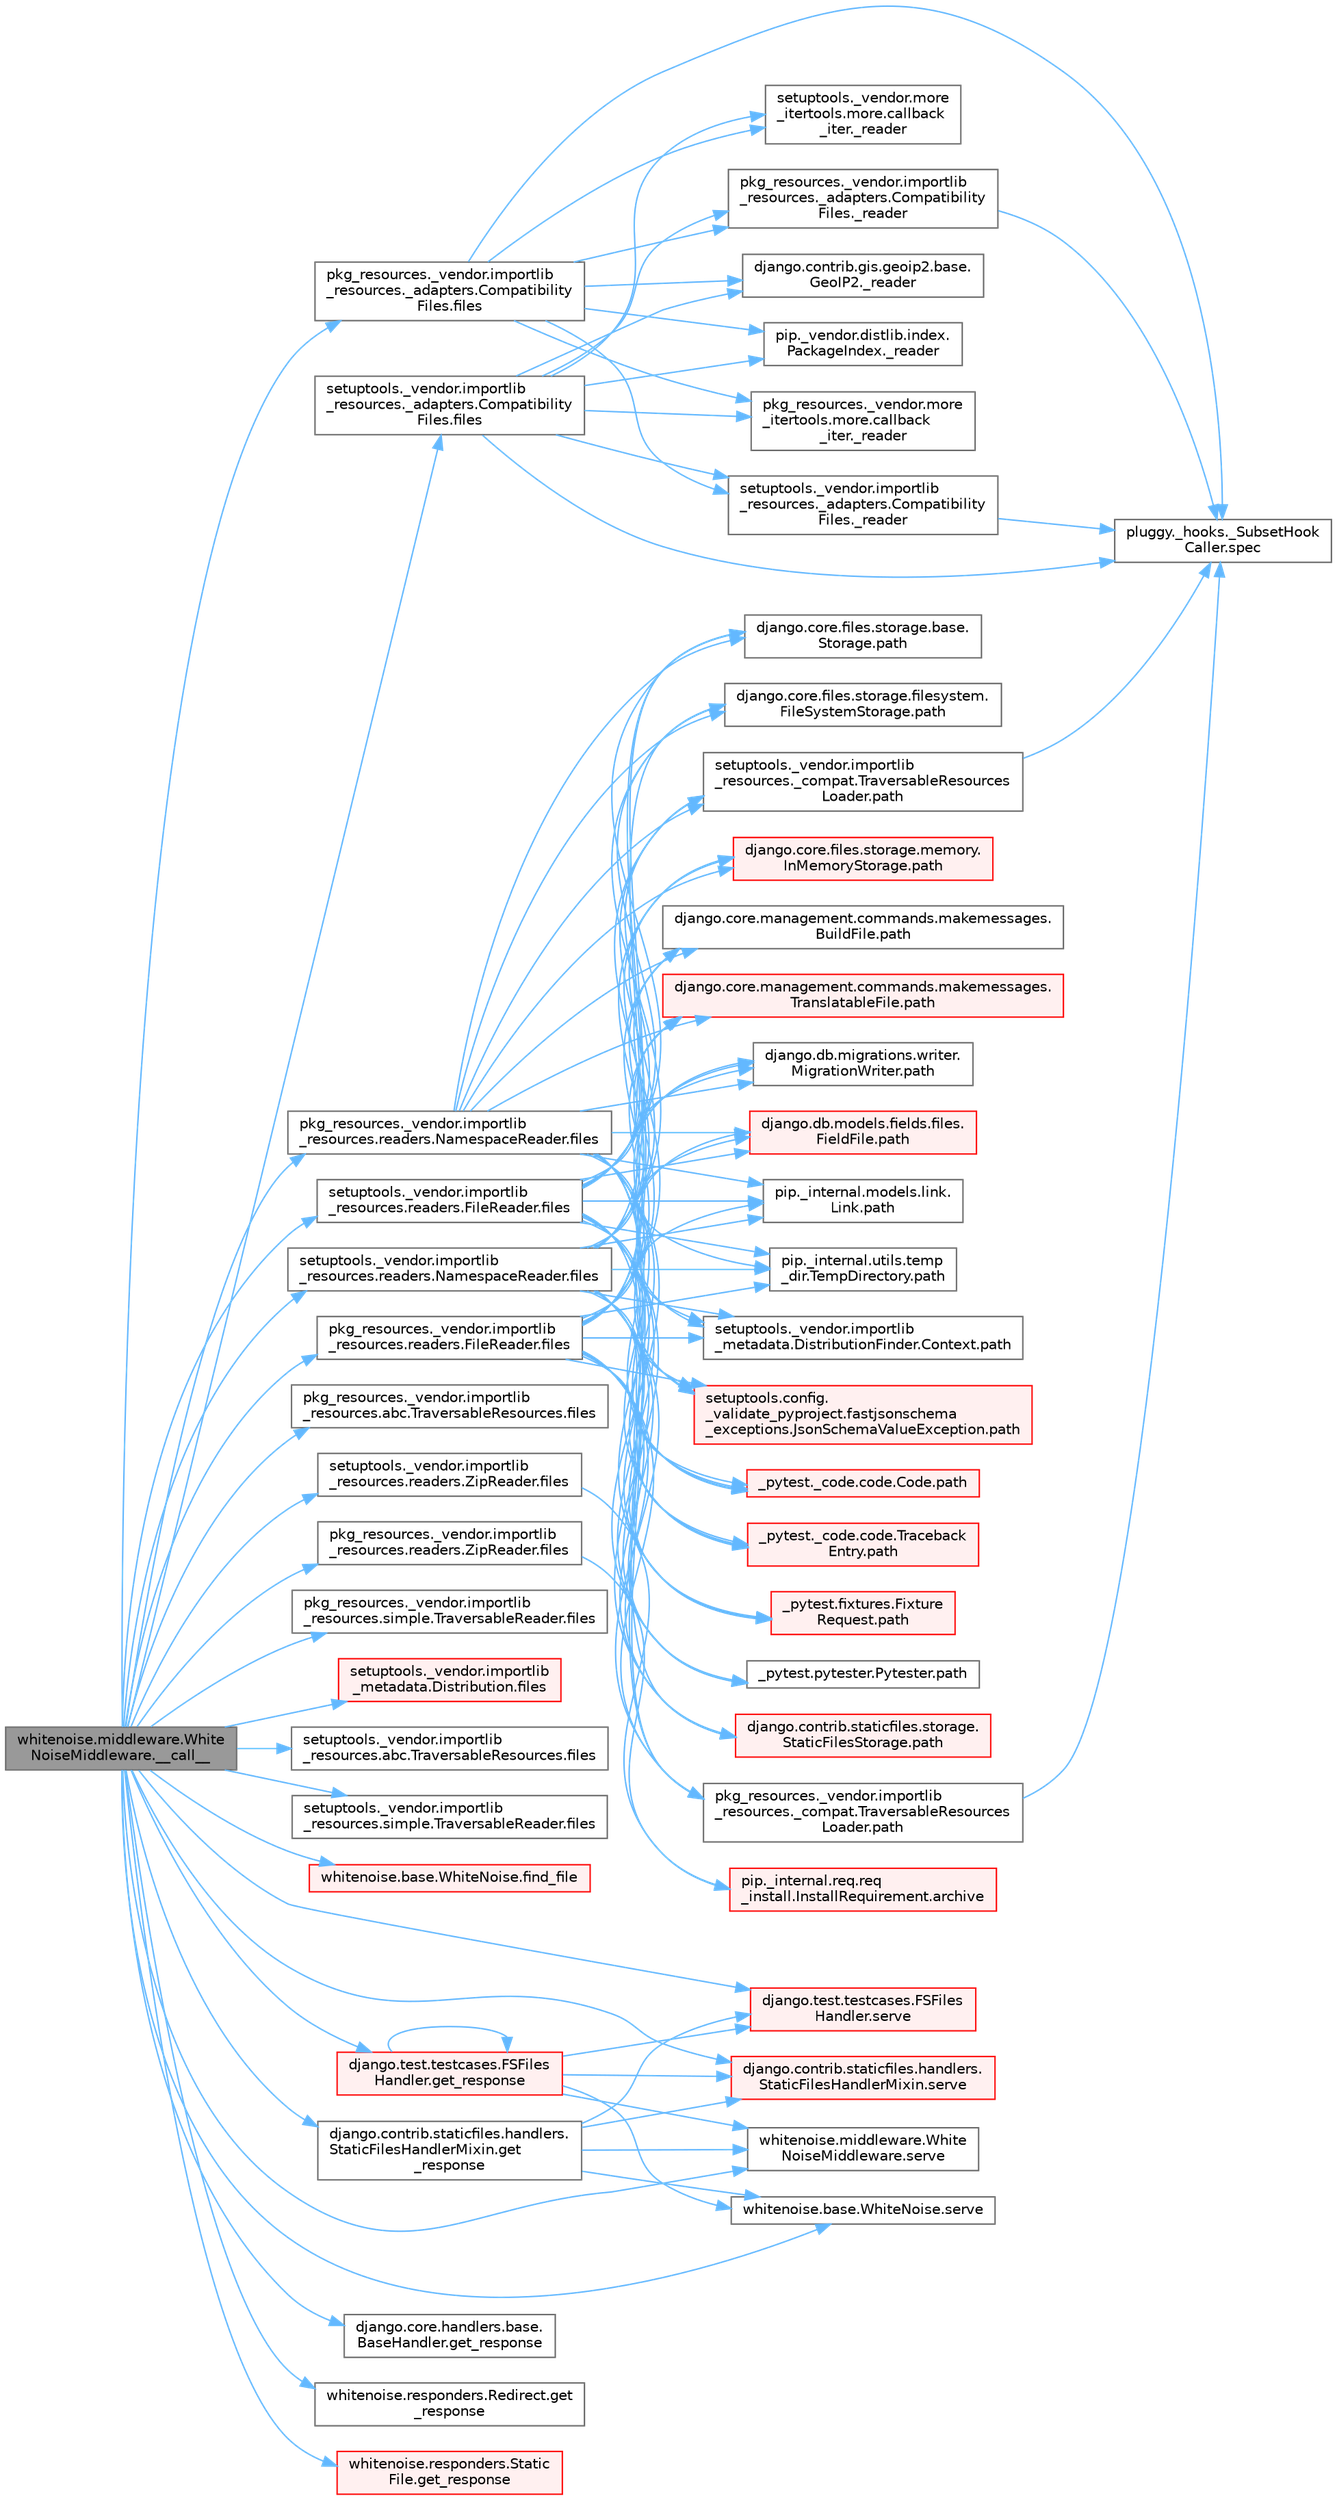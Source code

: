 digraph "whitenoise.middleware.WhiteNoiseMiddleware.__call__"
{
 // LATEX_PDF_SIZE
  bgcolor="transparent";
  edge [fontname=Helvetica,fontsize=10,labelfontname=Helvetica,labelfontsize=10];
  node [fontname=Helvetica,fontsize=10,shape=box,height=0.2,width=0.4];
  rankdir="LR";
  Node1 [id="Node000001",label="whitenoise.middleware.White\lNoiseMiddleware.__call__",height=0.2,width=0.4,color="gray40", fillcolor="grey60", style="filled", fontcolor="black",tooltip=" "];
  Node1 -> Node2 [id="edge1_Node000001_Node000002",color="steelblue1",style="solid",tooltip=" "];
  Node2 [id="Node000002",label="pkg_resources._vendor.importlib\l_resources._adapters.Compatibility\lFiles.files",height=0.2,width=0.4,color="grey40", fillcolor="white", style="filled",URL="$classpkg__resources_1_1__vendor_1_1importlib__resources_1_1__adapters_1_1_compatibility_files.html#a8b9d338ee8b5f6f2b1b612d2835a5528",tooltip=" "];
  Node2 -> Node3 [id="edge2_Node000002_Node000003",color="steelblue1",style="solid",tooltip=" "];
  Node3 [id="Node000003",label="django.contrib.gis.geoip2.base.\lGeoIP2._reader",height=0.2,width=0.4,color="grey40", fillcolor="white", style="filled",URL="$classdjango_1_1contrib_1_1gis_1_1geoip2_1_1base_1_1_geo_i_p2.html#a3602c469d02744ad210583e2b571c286",tooltip=" "];
  Node2 -> Node4 [id="edge3_Node000002_Node000004",color="steelblue1",style="solid",tooltip=" "];
  Node4 [id="Node000004",label="pip._vendor.distlib.index.\lPackageIndex._reader",height=0.2,width=0.4,color="grey40", fillcolor="white", style="filled",URL="$classpip_1_1__vendor_1_1distlib_1_1index_1_1_package_index.html#a101ab2cbea9c2a66818e368a1b783665",tooltip=" "];
  Node2 -> Node5 [id="edge4_Node000002_Node000005",color="steelblue1",style="solid",tooltip=" "];
  Node5 [id="Node000005",label="pkg_resources._vendor.importlib\l_resources._adapters.Compatibility\lFiles._reader",height=0.2,width=0.4,color="grey40", fillcolor="white", style="filled",URL="$classpkg__resources_1_1__vendor_1_1importlib__resources_1_1__adapters_1_1_compatibility_files.html#adb88d9d6cdd3ccde8543d5aff0e263cc",tooltip=" "];
  Node5 -> Node6 [id="edge5_Node000005_Node000006",color="steelblue1",style="solid",tooltip=" "];
  Node6 [id="Node000006",label="pluggy._hooks._SubsetHook\lCaller.spec",height=0.2,width=0.4,color="grey40", fillcolor="white", style="filled",URL="$classpluggy_1_1__hooks_1_1___subset_hook_caller.html#ab4f250ab0096f9c4c5fceaed622f5328",tooltip=" "];
  Node2 -> Node7 [id="edge6_Node000002_Node000007",color="steelblue1",style="solid",tooltip=" "];
  Node7 [id="Node000007",label="pkg_resources._vendor.more\l_itertools.more.callback\l_iter._reader",height=0.2,width=0.4,color="grey40", fillcolor="white", style="filled",URL="$classpkg__resources_1_1__vendor_1_1more__itertools_1_1more_1_1callback__iter.html#a39c147e211ab320778e20aebdb6506c0",tooltip=" "];
  Node2 -> Node8 [id="edge7_Node000002_Node000008",color="steelblue1",style="solid",tooltip=" "];
  Node8 [id="Node000008",label="setuptools._vendor.importlib\l_resources._adapters.Compatibility\lFiles._reader",height=0.2,width=0.4,color="grey40", fillcolor="white", style="filled",URL="$classsetuptools_1_1__vendor_1_1importlib__resources_1_1__adapters_1_1_compatibility_files.html#a2a663060da2f5497b42765bdc90bca45",tooltip=" "];
  Node8 -> Node6 [id="edge8_Node000008_Node000006",color="steelblue1",style="solid",tooltip=" "];
  Node2 -> Node9 [id="edge9_Node000002_Node000009",color="steelblue1",style="solid",tooltip=" "];
  Node9 [id="Node000009",label="setuptools._vendor.more\l_itertools.more.callback\l_iter._reader",height=0.2,width=0.4,color="grey40", fillcolor="white", style="filled",URL="$classsetuptools_1_1__vendor_1_1more__itertools_1_1more_1_1callback__iter.html#a05c0fdd2e4088e3a9914e4fa2e6fd050",tooltip=" "];
  Node2 -> Node6 [id="edge10_Node000002_Node000006",color="steelblue1",style="solid",tooltip=" "];
  Node1 -> Node10 [id="edge11_Node000001_Node000010",color="steelblue1",style="solid",tooltip=" "];
  Node10 [id="Node000010",label="pkg_resources._vendor.importlib\l_resources.abc.TraversableResources.files",height=0.2,width=0.4,color="grey40", fillcolor="white", style="filled",URL="$classpkg__resources_1_1__vendor_1_1importlib__resources_1_1abc_1_1_traversable_resources.html#a355a5579db7885b20dd95b6175965f5b",tooltip=" "];
  Node1 -> Node11 [id="edge12_Node000001_Node000011",color="steelblue1",style="solid",tooltip=" "];
  Node11 [id="Node000011",label="pkg_resources._vendor.importlib\l_resources.readers.FileReader.files",height=0.2,width=0.4,color="grey40", fillcolor="white", style="filled",URL="$classpkg__resources_1_1__vendor_1_1importlib__resources_1_1readers_1_1_file_reader.html#ac80e1e3a22d012bbfb5f1b7a753bab21",tooltip=" "];
  Node11 -> Node12 [id="edge13_Node000011_Node000012",color="steelblue1",style="solid",tooltip=" "];
  Node12 [id="Node000012",label="_pytest._code.code.Code.path",height=0.2,width=0.4,color="red", fillcolor="#FFF0F0", style="filled",URL="$class__pytest_1_1__code_1_1code_1_1_code.html#a1dae55e90750fe77c7517f806a14d864",tooltip=" "];
  Node11 -> Node24 [id="edge14_Node000011_Node000024",color="steelblue1",style="solid",tooltip=" "];
  Node24 [id="Node000024",label="_pytest._code.code.Traceback\lEntry.path",height=0.2,width=0.4,color="red", fillcolor="#FFF0F0", style="filled",URL="$class__pytest_1_1__code_1_1code_1_1_traceback_entry.html#a5a88b9ae4623733566450a9e7d8387c0",tooltip=" "];
  Node11 -> Node26 [id="edge15_Node000011_Node000026",color="steelblue1",style="solid",tooltip=" "];
  Node26 [id="Node000026",label="_pytest.fixtures.Fixture\lRequest.path",height=0.2,width=0.4,color="red", fillcolor="#FFF0F0", style="filled",URL="$class__pytest_1_1fixtures_1_1_fixture_request.html#a6f6db59812d121b54cd67d5e434e1451",tooltip=" "];
  Node11 -> Node32 [id="edge16_Node000011_Node000032",color="steelblue1",style="solid",tooltip=" "];
  Node32 [id="Node000032",label="_pytest.pytester.Pytester.path",height=0.2,width=0.4,color="grey40", fillcolor="white", style="filled",URL="$class__pytest_1_1pytester_1_1_pytester.html#a403c804f74a87f5e5705774fa896cc1f",tooltip=" "];
  Node11 -> Node33 [id="edge17_Node000011_Node000033",color="steelblue1",style="solid",tooltip=" "];
  Node33 [id="Node000033",label="django.contrib.staticfiles.storage.\lStaticFilesStorage.path",height=0.2,width=0.4,color="red", fillcolor="#FFF0F0", style="filled",URL="$classdjango_1_1contrib_1_1staticfiles_1_1storage_1_1_static_files_storage.html#a4e96cc92fbde7423d1b74f3a50fc0bf6",tooltip=" "];
  Node11 -> Node479 [id="edge18_Node000011_Node000479",color="steelblue1",style="solid",tooltip=" "];
  Node479 [id="Node000479",label="django.core.files.storage.base.\lStorage.path",height=0.2,width=0.4,color="grey40", fillcolor="white", style="filled",URL="$classdjango_1_1core_1_1files_1_1storage_1_1base_1_1_storage.html#a9be8d49a55131dbbab2c5fd57f7e772c",tooltip=" "];
  Node11 -> Node480 [id="edge19_Node000011_Node000480",color="steelblue1",style="solid",tooltip=" "];
  Node480 [id="Node000480",label="django.core.files.storage.filesystem.\lFileSystemStorage.path",height=0.2,width=0.4,color="grey40", fillcolor="white", style="filled",URL="$classdjango_1_1core_1_1files_1_1storage_1_1filesystem_1_1_file_system_storage.html#abf8a7e88eedec3e1b2ea965cc0858d17",tooltip=" "];
  Node11 -> Node481 [id="edge20_Node000011_Node000481",color="steelblue1",style="solid",tooltip=" "];
  Node481 [id="Node000481",label="django.core.files.storage.memory.\lInMemoryStorage.path",height=0.2,width=0.4,color="red", fillcolor="#FFF0F0", style="filled",URL="$classdjango_1_1core_1_1files_1_1storage_1_1memory_1_1_in_memory_storage.html#a466c8e28fd11839318d2e4454b8ef89f",tooltip=" "];
  Node11 -> Node485 [id="edge21_Node000011_Node000485",color="steelblue1",style="solid",tooltip=" "];
  Node485 [id="Node000485",label="django.core.management.commands.makemessages.\lBuildFile.path",height=0.2,width=0.4,color="grey40", fillcolor="white", style="filled",URL="$classdjango_1_1core_1_1management_1_1commands_1_1makemessages_1_1_build_file.html#ac06388718e902543bc00a7c6565105fc",tooltip=" "];
  Node11 -> Node486 [id="edge22_Node000011_Node000486",color="steelblue1",style="solid",tooltip=" "];
  Node486 [id="Node000486",label="django.core.management.commands.makemessages.\lTranslatableFile.path",height=0.2,width=0.4,color="red", fillcolor="#FFF0F0", style="filled",URL="$classdjango_1_1core_1_1management_1_1commands_1_1makemessages_1_1_translatable_file.html#ad851d5e6b8a65f5915ccfd4a30fb8026",tooltip=" "];
  Node11 -> Node487 [id="edge23_Node000011_Node000487",color="steelblue1",style="solid",tooltip=" "];
  Node487 [id="Node000487",label="django.db.migrations.writer.\lMigrationWriter.path",height=0.2,width=0.4,color="grey40", fillcolor="white", style="filled",URL="$classdjango_1_1db_1_1migrations_1_1writer_1_1_migration_writer.html#a45469d67e8f80996c982470d36136184",tooltip=" "];
  Node11 -> Node488 [id="edge24_Node000011_Node000488",color="steelblue1",style="solid",tooltip=" "];
  Node488 [id="Node000488",label="django.db.models.fields.files.\lFieldFile.path",height=0.2,width=0.4,color="red", fillcolor="#FFF0F0", style="filled",URL="$classdjango_1_1db_1_1models_1_1fields_1_1files_1_1_field_file.html#ae91c4ed0643fb9bd8959d0db8eb44f80",tooltip=" "];
  Node11 -> Node584 [id="edge25_Node000011_Node000584",color="steelblue1",style="solid",tooltip=" "];
  Node584 [id="Node000584",label="pip._internal.models.link.\lLink.path",height=0.2,width=0.4,color="grey40", fillcolor="white", style="filled",URL="$classpip_1_1__internal_1_1models_1_1link_1_1_link.html#a30f454216dcb615e3ed986238490f180",tooltip=" "];
  Node11 -> Node585 [id="edge26_Node000011_Node000585",color="steelblue1",style="solid",tooltip=" "];
  Node585 [id="Node000585",label="pip._internal.utils.temp\l_dir.TempDirectory.path",height=0.2,width=0.4,color="grey40", fillcolor="white", style="filled",URL="$classpip_1_1__internal_1_1utils_1_1temp__dir_1_1_temp_directory.html#afe6b2d95c070c6570957de5696ff3a6e",tooltip=" "];
  Node11 -> Node586 [id="edge27_Node000011_Node000586",color="steelblue1",style="solid",tooltip=" "];
  Node586 [id="Node000586",label="pkg_resources._vendor.importlib\l_resources._compat.TraversableResources\lLoader.path",height=0.2,width=0.4,color="grey40", fillcolor="white", style="filled",URL="$classpkg__resources_1_1__vendor_1_1importlib__resources_1_1__compat_1_1_traversable_resources_loader.html#acfc17872a53cbe02f6c34eda2bb162f2",tooltip=" "];
  Node586 -> Node6 [id="edge28_Node000586_Node000006",color="steelblue1",style="solid",tooltip=" "];
  Node11 -> Node587 [id="edge29_Node000011_Node000587",color="steelblue1",style="solid",tooltip=" "];
  Node587 [id="Node000587",label="setuptools._vendor.importlib\l_metadata.DistributionFinder.Context.path",height=0.2,width=0.4,color="grey40", fillcolor="white", style="filled",URL="$classsetuptools_1_1__vendor_1_1importlib__metadata_1_1_distribution_finder_1_1_context.html#a84a429ddce40738ea5c0edb53799ee8d",tooltip=" "];
  Node11 -> Node588 [id="edge30_Node000011_Node000588",color="steelblue1",style="solid",tooltip=" "];
  Node588 [id="Node000588",label="setuptools._vendor.importlib\l_resources._compat.TraversableResources\lLoader.path",height=0.2,width=0.4,color="grey40", fillcolor="white", style="filled",URL="$classsetuptools_1_1__vendor_1_1importlib__resources_1_1__compat_1_1_traversable_resources_loader.html#a9b9cf5b6723d48f7a779b6ae71d53699",tooltip=" "];
  Node588 -> Node6 [id="edge31_Node000588_Node000006",color="steelblue1",style="solid",tooltip=" "];
  Node11 -> Node589 [id="edge32_Node000011_Node000589",color="steelblue1",style="solid",tooltip=" "];
  Node589 [id="Node000589",label="setuptools.config.\l_validate_pyproject.fastjsonschema\l_exceptions.JsonSchemaValueException.path",height=0.2,width=0.4,color="red", fillcolor="#FFF0F0", style="filled",URL="$classsetuptools_1_1config_1_1__validate__pyproject_1_1fastjsonschema__exceptions_1_1_json_schema_value_exception.html#a59179b3d1dc16c7087530bbc10bcf857",tooltip=" "];
  Node1 -> Node1156 [id="edge33_Node000001_Node001156",color="steelblue1",style="solid",tooltip=" "];
  Node1156 [id="Node001156",label="pkg_resources._vendor.importlib\l_resources.readers.NamespaceReader.files",height=0.2,width=0.4,color="grey40", fillcolor="white", style="filled",URL="$classpkg__resources_1_1__vendor_1_1importlib__resources_1_1readers_1_1_namespace_reader.html#ae68f8b2f076387226b18c4889de277cf",tooltip=" "];
  Node1156 -> Node12 [id="edge34_Node001156_Node000012",color="steelblue1",style="solid",tooltip=" "];
  Node1156 -> Node24 [id="edge35_Node001156_Node000024",color="steelblue1",style="solid",tooltip=" "];
  Node1156 -> Node26 [id="edge36_Node001156_Node000026",color="steelblue1",style="solid",tooltip=" "];
  Node1156 -> Node32 [id="edge37_Node001156_Node000032",color="steelblue1",style="solid",tooltip=" "];
  Node1156 -> Node33 [id="edge38_Node001156_Node000033",color="steelblue1",style="solid",tooltip=" "];
  Node1156 -> Node479 [id="edge39_Node001156_Node000479",color="steelblue1",style="solid",tooltip=" "];
  Node1156 -> Node480 [id="edge40_Node001156_Node000480",color="steelblue1",style="solid",tooltip=" "];
  Node1156 -> Node481 [id="edge41_Node001156_Node000481",color="steelblue1",style="solid",tooltip=" "];
  Node1156 -> Node485 [id="edge42_Node001156_Node000485",color="steelblue1",style="solid",tooltip=" "];
  Node1156 -> Node486 [id="edge43_Node001156_Node000486",color="steelblue1",style="solid",tooltip=" "];
  Node1156 -> Node487 [id="edge44_Node001156_Node000487",color="steelblue1",style="solid",tooltip=" "];
  Node1156 -> Node488 [id="edge45_Node001156_Node000488",color="steelblue1",style="solid",tooltip=" "];
  Node1156 -> Node584 [id="edge46_Node001156_Node000584",color="steelblue1",style="solid",tooltip=" "];
  Node1156 -> Node585 [id="edge47_Node001156_Node000585",color="steelblue1",style="solid",tooltip=" "];
  Node1156 -> Node586 [id="edge48_Node001156_Node000586",color="steelblue1",style="solid",tooltip=" "];
  Node1156 -> Node587 [id="edge49_Node001156_Node000587",color="steelblue1",style="solid",tooltip=" "];
  Node1156 -> Node588 [id="edge50_Node001156_Node000588",color="steelblue1",style="solid",tooltip=" "];
  Node1156 -> Node589 [id="edge51_Node001156_Node000589",color="steelblue1",style="solid",tooltip=" "];
  Node1 -> Node1157 [id="edge52_Node000001_Node001157",color="steelblue1",style="solid",tooltip=" "];
  Node1157 [id="Node001157",label="pkg_resources._vendor.importlib\l_resources.readers.ZipReader.files",height=0.2,width=0.4,color="grey40", fillcolor="white", style="filled",URL="$classpkg__resources_1_1__vendor_1_1importlib__resources_1_1readers_1_1_zip_reader.html#a7d9335bea71d3023a14cdc45ca26157d",tooltip=" "];
  Node1157 -> Node1158 [id="edge53_Node001157_Node001158",color="steelblue1",style="solid",tooltip=" "];
  Node1158 [id="Node001158",label="pip._internal.req.req\l_install.InstallRequirement.archive",height=0.2,width=0.4,color="red", fillcolor="#FFF0F0", style="filled",URL="$classpip_1_1__internal_1_1req_1_1req__install_1_1_install_requirement.html#aef2764402e45a5e5555e22d5965f1350",tooltip=" "];
  Node1 -> Node1161 [id="edge54_Node000001_Node001161",color="steelblue1",style="solid",tooltip=" "];
  Node1161 [id="Node001161",label="pkg_resources._vendor.importlib\l_resources.simple.TraversableReader.files",height=0.2,width=0.4,color="grey40", fillcolor="white", style="filled",URL="$classpkg__resources_1_1__vendor_1_1importlib__resources_1_1simple_1_1_traversable_reader.html#a17bf2eaa1cbb0affa5ec29f6fefacac8",tooltip=" "];
  Node1 -> Node1162 [id="edge55_Node000001_Node001162",color="steelblue1",style="solid",tooltip=" "];
  Node1162 [id="Node001162",label="setuptools._vendor.importlib\l_metadata.Distribution.files",height=0.2,width=0.4,color="red", fillcolor="#FFF0F0", style="filled",URL="$classsetuptools_1_1__vendor_1_1importlib__metadata_1_1_distribution.html#a4600c19bb68ff3c899dbcf38a2eaf98c",tooltip=" "];
  Node1 -> Node1264 [id="edge56_Node000001_Node001264",color="steelblue1",style="solid",tooltip=" "];
  Node1264 [id="Node001264",label="setuptools._vendor.importlib\l_resources._adapters.Compatibility\lFiles.files",height=0.2,width=0.4,color="grey40", fillcolor="white", style="filled",URL="$classsetuptools_1_1__vendor_1_1importlib__resources_1_1__adapters_1_1_compatibility_files.html#afe4ab3d957d5886ae615b184d7ac2835",tooltip=" "];
  Node1264 -> Node3 [id="edge57_Node001264_Node000003",color="steelblue1",style="solid",tooltip=" "];
  Node1264 -> Node4 [id="edge58_Node001264_Node000004",color="steelblue1",style="solid",tooltip=" "];
  Node1264 -> Node5 [id="edge59_Node001264_Node000005",color="steelblue1",style="solid",tooltip=" "];
  Node1264 -> Node7 [id="edge60_Node001264_Node000007",color="steelblue1",style="solid",tooltip=" "];
  Node1264 -> Node8 [id="edge61_Node001264_Node000008",color="steelblue1",style="solid",tooltip=" "];
  Node1264 -> Node9 [id="edge62_Node001264_Node000009",color="steelblue1",style="solid",tooltip=" "];
  Node1264 -> Node6 [id="edge63_Node001264_Node000006",color="steelblue1",style="solid",tooltip=" "];
  Node1 -> Node1265 [id="edge64_Node000001_Node001265",color="steelblue1",style="solid",tooltip=" "];
  Node1265 [id="Node001265",label="setuptools._vendor.importlib\l_resources.abc.TraversableResources.files",height=0.2,width=0.4,color="grey40", fillcolor="white", style="filled",URL="$classsetuptools_1_1__vendor_1_1importlib__resources_1_1abc_1_1_traversable_resources.html#a573f46222fbe518cca97e89446113d04",tooltip=" "];
  Node1 -> Node1266 [id="edge65_Node000001_Node001266",color="steelblue1",style="solid",tooltip=" "];
  Node1266 [id="Node001266",label="setuptools._vendor.importlib\l_resources.readers.FileReader.files",height=0.2,width=0.4,color="grey40", fillcolor="white", style="filled",URL="$classsetuptools_1_1__vendor_1_1importlib__resources_1_1readers_1_1_file_reader.html#a8536b477e2f4ed83ac20b58baace6b4c",tooltip=" "];
  Node1266 -> Node12 [id="edge66_Node001266_Node000012",color="steelblue1",style="solid",tooltip=" "];
  Node1266 -> Node24 [id="edge67_Node001266_Node000024",color="steelblue1",style="solid",tooltip=" "];
  Node1266 -> Node26 [id="edge68_Node001266_Node000026",color="steelblue1",style="solid",tooltip=" "];
  Node1266 -> Node32 [id="edge69_Node001266_Node000032",color="steelblue1",style="solid",tooltip=" "];
  Node1266 -> Node33 [id="edge70_Node001266_Node000033",color="steelblue1",style="solid",tooltip=" "];
  Node1266 -> Node479 [id="edge71_Node001266_Node000479",color="steelblue1",style="solid",tooltip=" "];
  Node1266 -> Node480 [id="edge72_Node001266_Node000480",color="steelblue1",style="solid",tooltip=" "];
  Node1266 -> Node481 [id="edge73_Node001266_Node000481",color="steelblue1",style="solid",tooltip=" "];
  Node1266 -> Node485 [id="edge74_Node001266_Node000485",color="steelblue1",style="solid",tooltip=" "];
  Node1266 -> Node486 [id="edge75_Node001266_Node000486",color="steelblue1",style="solid",tooltip=" "];
  Node1266 -> Node487 [id="edge76_Node001266_Node000487",color="steelblue1",style="solid",tooltip=" "];
  Node1266 -> Node488 [id="edge77_Node001266_Node000488",color="steelblue1",style="solid",tooltip=" "];
  Node1266 -> Node584 [id="edge78_Node001266_Node000584",color="steelblue1",style="solid",tooltip=" "];
  Node1266 -> Node585 [id="edge79_Node001266_Node000585",color="steelblue1",style="solid",tooltip=" "];
  Node1266 -> Node586 [id="edge80_Node001266_Node000586",color="steelblue1",style="solid",tooltip=" "];
  Node1266 -> Node587 [id="edge81_Node001266_Node000587",color="steelblue1",style="solid",tooltip=" "];
  Node1266 -> Node588 [id="edge82_Node001266_Node000588",color="steelblue1",style="solid",tooltip=" "];
  Node1266 -> Node589 [id="edge83_Node001266_Node000589",color="steelblue1",style="solid",tooltip=" "];
  Node1 -> Node1267 [id="edge84_Node000001_Node001267",color="steelblue1",style="solid",tooltip=" "];
  Node1267 [id="Node001267",label="setuptools._vendor.importlib\l_resources.readers.NamespaceReader.files",height=0.2,width=0.4,color="grey40", fillcolor="white", style="filled",URL="$classsetuptools_1_1__vendor_1_1importlib__resources_1_1readers_1_1_namespace_reader.html#a80c5b3a6ae3f4903c4db5bb312f2ae49",tooltip=" "];
  Node1267 -> Node12 [id="edge85_Node001267_Node000012",color="steelblue1",style="solid",tooltip=" "];
  Node1267 -> Node24 [id="edge86_Node001267_Node000024",color="steelblue1",style="solid",tooltip=" "];
  Node1267 -> Node26 [id="edge87_Node001267_Node000026",color="steelblue1",style="solid",tooltip=" "];
  Node1267 -> Node32 [id="edge88_Node001267_Node000032",color="steelblue1",style="solid",tooltip=" "];
  Node1267 -> Node33 [id="edge89_Node001267_Node000033",color="steelblue1",style="solid",tooltip=" "];
  Node1267 -> Node479 [id="edge90_Node001267_Node000479",color="steelblue1",style="solid",tooltip=" "];
  Node1267 -> Node480 [id="edge91_Node001267_Node000480",color="steelblue1",style="solid",tooltip=" "];
  Node1267 -> Node481 [id="edge92_Node001267_Node000481",color="steelblue1",style="solid",tooltip=" "];
  Node1267 -> Node485 [id="edge93_Node001267_Node000485",color="steelblue1",style="solid",tooltip=" "];
  Node1267 -> Node486 [id="edge94_Node001267_Node000486",color="steelblue1",style="solid",tooltip=" "];
  Node1267 -> Node487 [id="edge95_Node001267_Node000487",color="steelblue1",style="solid",tooltip=" "];
  Node1267 -> Node488 [id="edge96_Node001267_Node000488",color="steelblue1",style="solid",tooltip=" "];
  Node1267 -> Node584 [id="edge97_Node001267_Node000584",color="steelblue1",style="solid",tooltip=" "];
  Node1267 -> Node585 [id="edge98_Node001267_Node000585",color="steelblue1",style="solid",tooltip=" "];
  Node1267 -> Node586 [id="edge99_Node001267_Node000586",color="steelblue1",style="solid",tooltip=" "];
  Node1267 -> Node587 [id="edge100_Node001267_Node000587",color="steelblue1",style="solid",tooltip=" "];
  Node1267 -> Node588 [id="edge101_Node001267_Node000588",color="steelblue1",style="solid",tooltip=" "];
  Node1267 -> Node589 [id="edge102_Node001267_Node000589",color="steelblue1",style="solid",tooltip=" "];
  Node1 -> Node1268 [id="edge103_Node000001_Node001268",color="steelblue1",style="solid",tooltip=" "];
  Node1268 [id="Node001268",label="setuptools._vendor.importlib\l_resources.readers.ZipReader.files",height=0.2,width=0.4,color="grey40", fillcolor="white", style="filled",URL="$classsetuptools_1_1__vendor_1_1importlib__resources_1_1readers_1_1_zip_reader.html#ac310114936b6978f32944f3845ee32ed",tooltip=" "];
  Node1268 -> Node1158 [id="edge104_Node001268_Node001158",color="steelblue1",style="solid",tooltip=" "];
  Node1 -> Node1269 [id="edge105_Node000001_Node001269",color="steelblue1",style="solid",tooltip=" "];
  Node1269 [id="Node001269",label="setuptools._vendor.importlib\l_resources.simple.TraversableReader.files",height=0.2,width=0.4,color="grey40", fillcolor="white", style="filled",URL="$classsetuptools_1_1__vendor_1_1importlib__resources_1_1simple_1_1_traversable_reader.html#a15b7bef75b9485b98deb4edccf1a5f53",tooltip=" "];
  Node1 -> Node4526 [id="edge106_Node000001_Node004526",color="steelblue1",style="solid",tooltip=" "];
  Node4526 [id="Node004526",label="whitenoise.base.WhiteNoise.find_file",height=0.2,width=0.4,color="red", fillcolor="#FFF0F0", style="filled",URL="$classwhitenoise_1_1base_1_1_white_noise.html#a6dd10af02d264d522cc7ce8c986e712b",tooltip=" "];
  Node1 -> Node4541 [id="edge107_Node000001_Node004541",color="steelblue1",style="solid",tooltip=" "];
  Node4541 [id="Node004541",label="django.contrib.staticfiles.handlers.\lStaticFilesHandlerMixin.get\l_response",height=0.2,width=0.4,color="grey40", fillcolor="white", style="filled",URL="$classdjango_1_1contrib_1_1staticfiles_1_1handlers_1_1_static_files_handler_mixin.html#a16d2e135a0bb896a994b0b90fd41dadf",tooltip=" "];
  Node4541 -> Node4542 [id="edge108_Node004541_Node004542",color="steelblue1",style="solid",tooltip=" "];
  Node4542 [id="Node004542",label="django.contrib.staticfiles.handlers.\lStaticFilesHandlerMixin.serve",height=0.2,width=0.4,color="red", fillcolor="#FFF0F0", style="filled",URL="$classdjango_1_1contrib_1_1staticfiles_1_1handlers_1_1_static_files_handler_mixin.html#a2a2f401f3e4d5fcd1fede4521c989dfb",tooltip=" "];
  Node4541 -> Node4547 [id="edge109_Node004541_Node004547",color="steelblue1",style="solid",tooltip=" "];
  Node4547 [id="Node004547",label="django.test.testcases.FSFiles\lHandler.serve",height=0.2,width=0.4,color="red", fillcolor="#FFF0F0", style="filled",URL="$classdjango_1_1test_1_1testcases_1_1_f_s_files_handler.html#a8de609294b11cd68ee2ca0535c7806f1",tooltip=" "];
  Node4541 -> Node4550 [id="edge110_Node004541_Node004550",color="steelblue1",style="solid",tooltip=" "];
  Node4550 [id="Node004550",label="whitenoise.base.WhiteNoise.serve",height=0.2,width=0.4,color="grey40", fillcolor="white", style="filled",URL="$classwhitenoise_1_1base_1_1_white_noise.html#a3806c0df67a3ceec7d908e43019355bd",tooltip=" "];
  Node4541 -> Node4551 [id="edge111_Node004541_Node004551",color="steelblue1",style="solid",tooltip=" "];
  Node4551 [id="Node004551",label="whitenoise.middleware.White\lNoiseMiddleware.serve",height=0.2,width=0.4,color="grey40", fillcolor="white", style="filled",URL="$classwhitenoise_1_1middleware_1_1_white_noise_middleware.html#a6ceaa8a614fa099ada7951983a801503",tooltip=" "];
  Node1 -> Node4552 [id="edge112_Node000001_Node004552",color="steelblue1",style="solid",tooltip=" "];
  Node4552 [id="Node004552",label="django.core.handlers.base.\lBaseHandler.get_response",height=0.2,width=0.4,color="grey40", fillcolor="white", style="filled",URL="$classdjango_1_1core_1_1handlers_1_1base_1_1_base_handler.html#af2ac57e82855ce854f89ccbd56e5842d",tooltip=" "];
  Node1 -> Node4553 [id="edge113_Node000001_Node004553",color="steelblue1",style="solid",tooltip=" "];
  Node4553 [id="Node004553",label="django.test.testcases.FSFiles\lHandler.get_response",height=0.2,width=0.4,color="red", fillcolor="#FFF0F0", style="filled",URL="$classdjango_1_1test_1_1testcases_1_1_f_s_files_handler.html#a3fe9c64fff8bf16b0c2a46ceb5bc2713",tooltip=" "];
  Node4553 -> Node4553 [id="edge114_Node004553_Node004553",color="steelblue1",style="solid",tooltip=" "];
  Node4553 -> Node4542 [id="edge115_Node004553_Node004542",color="steelblue1",style="solid",tooltip=" "];
  Node4553 -> Node4547 [id="edge116_Node004553_Node004547",color="steelblue1",style="solid",tooltip=" "];
  Node4553 -> Node4550 [id="edge117_Node004553_Node004550",color="steelblue1",style="solid",tooltip=" "];
  Node4553 -> Node4551 [id="edge118_Node004553_Node004551",color="steelblue1",style="solid",tooltip=" "];
  Node1 -> Node4556 [id="edge119_Node000001_Node004556",color="steelblue1",style="solid",tooltip=" "];
  Node4556 [id="Node004556",label="whitenoise.responders.Redirect.get\l_response",height=0.2,width=0.4,color="grey40", fillcolor="white", style="filled",URL="$classwhitenoise_1_1responders_1_1_redirect.html#a0d402fec7a0877ed179df99c276f0cec",tooltip=" "];
  Node1 -> Node4557 [id="edge120_Node000001_Node004557",color="steelblue1",style="solid",tooltip=" "];
  Node4557 [id="Node004557",label="whitenoise.responders.Static\lFile.get_response",height=0.2,width=0.4,color="red", fillcolor="#FFF0F0", style="filled",URL="$classwhitenoise_1_1responders_1_1_static_file.html#a9dd7514946b439e6da9f05190de8331d",tooltip=" "];
  Node1 -> Node4542 [id="edge121_Node000001_Node004542",color="steelblue1",style="solid",tooltip=" "];
  Node1 -> Node4547 [id="edge122_Node000001_Node004547",color="steelblue1",style="solid",tooltip=" "];
  Node1 -> Node4550 [id="edge123_Node000001_Node004550",color="steelblue1",style="solid",tooltip=" "];
  Node1 -> Node4551 [id="edge124_Node000001_Node004551",color="steelblue1",style="solid",tooltip=" "];
}
